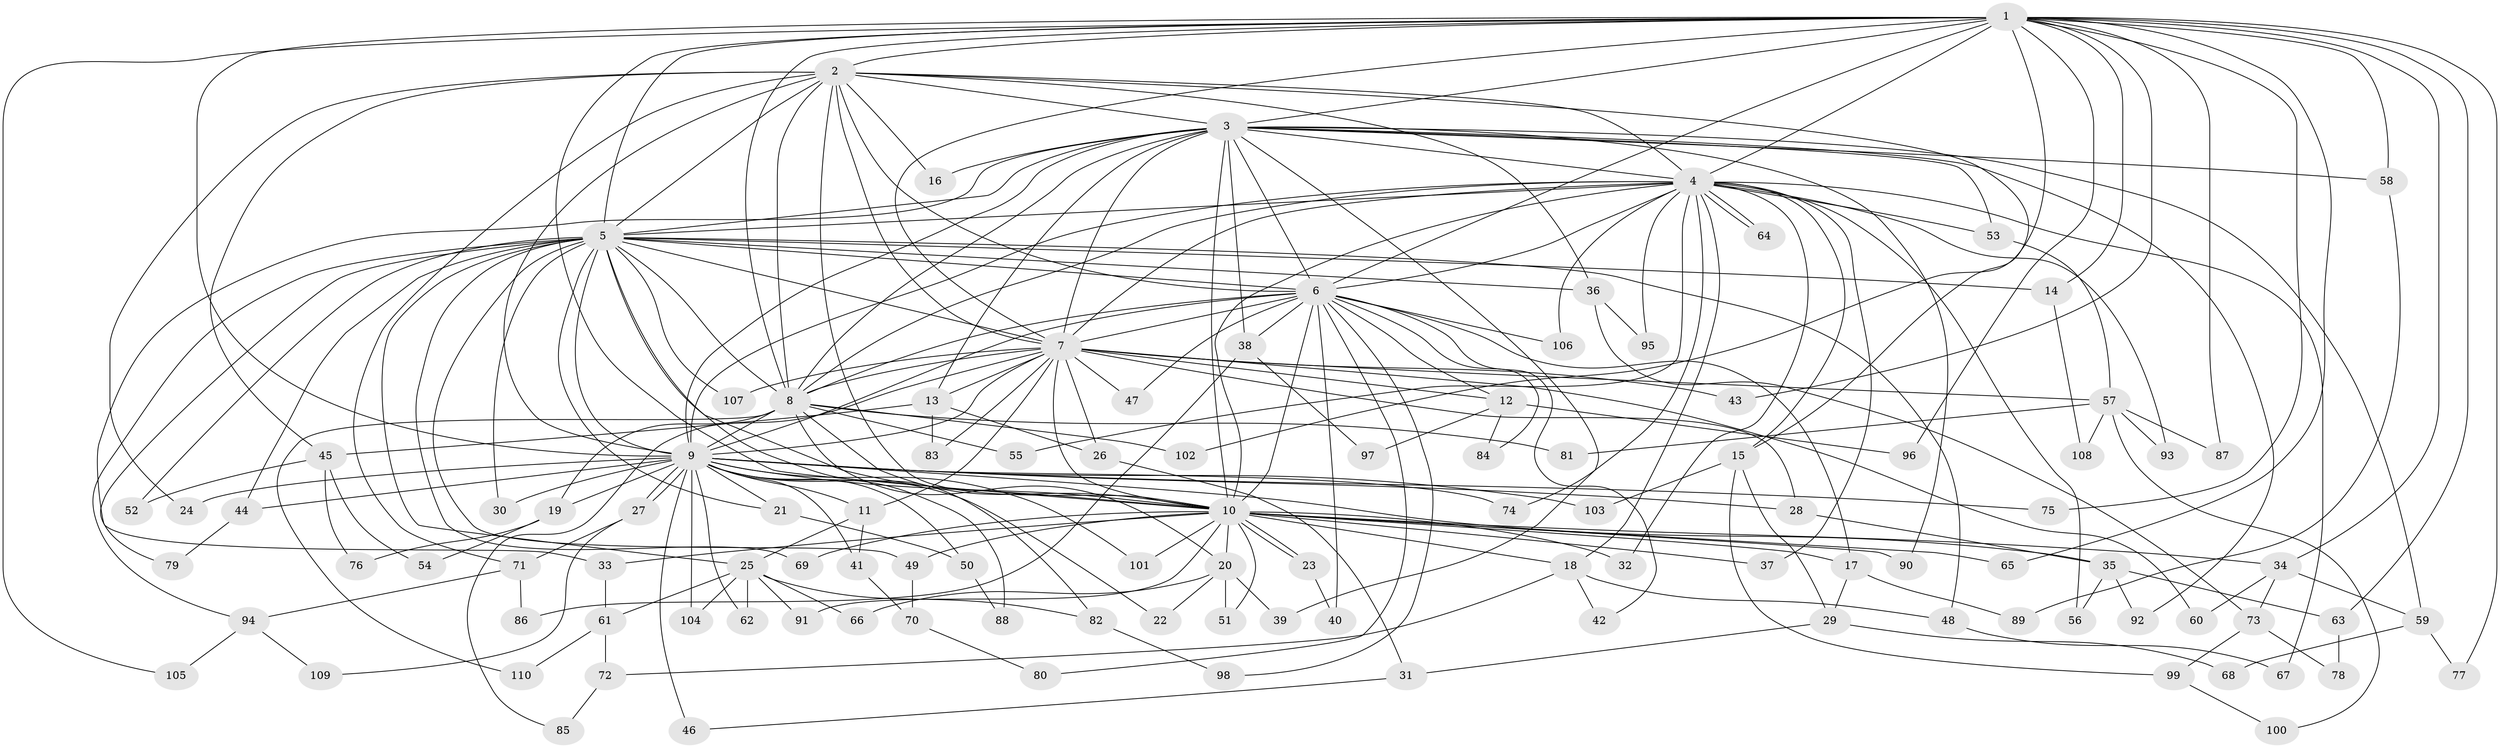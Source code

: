 // Generated by graph-tools (version 1.1) at 2025/11/02/27/25 16:11:00]
// undirected, 110 vertices, 245 edges
graph export_dot {
graph [start="1"]
  node [color=gray90,style=filled];
  1;
  2;
  3;
  4;
  5;
  6;
  7;
  8;
  9;
  10;
  11;
  12;
  13;
  14;
  15;
  16;
  17;
  18;
  19;
  20;
  21;
  22;
  23;
  24;
  25;
  26;
  27;
  28;
  29;
  30;
  31;
  32;
  33;
  34;
  35;
  36;
  37;
  38;
  39;
  40;
  41;
  42;
  43;
  44;
  45;
  46;
  47;
  48;
  49;
  50;
  51;
  52;
  53;
  54;
  55;
  56;
  57;
  58;
  59;
  60;
  61;
  62;
  63;
  64;
  65;
  66;
  67;
  68;
  69;
  70;
  71;
  72;
  73;
  74;
  75;
  76;
  77;
  78;
  79;
  80;
  81;
  82;
  83;
  84;
  85;
  86;
  87;
  88;
  89;
  90;
  91;
  92;
  93;
  94;
  95;
  96;
  97;
  98;
  99;
  100;
  101;
  102;
  103;
  104;
  105;
  106;
  107;
  108;
  109;
  110;
  1 -- 2;
  1 -- 3;
  1 -- 4;
  1 -- 5;
  1 -- 6;
  1 -- 7;
  1 -- 8;
  1 -- 9;
  1 -- 10;
  1 -- 14;
  1 -- 34;
  1 -- 43;
  1 -- 58;
  1 -- 63;
  1 -- 65;
  1 -- 75;
  1 -- 77;
  1 -- 87;
  1 -- 96;
  1 -- 102;
  1 -- 105;
  2 -- 3;
  2 -- 4;
  2 -- 5;
  2 -- 6;
  2 -- 7;
  2 -- 8;
  2 -- 9;
  2 -- 10;
  2 -- 15;
  2 -- 16;
  2 -- 24;
  2 -- 36;
  2 -- 45;
  2 -- 71;
  3 -- 4;
  3 -- 5;
  3 -- 6;
  3 -- 7;
  3 -- 8;
  3 -- 9;
  3 -- 10;
  3 -- 13;
  3 -- 16;
  3 -- 33;
  3 -- 38;
  3 -- 39;
  3 -- 53;
  3 -- 58;
  3 -- 59;
  3 -- 90;
  3 -- 92;
  4 -- 5;
  4 -- 6;
  4 -- 7;
  4 -- 8;
  4 -- 9;
  4 -- 10;
  4 -- 15;
  4 -- 18;
  4 -- 32;
  4 -- 37;
  4 -- 53;
  4 -- 55;
  4 -- 56;
  4 -- 64;
  4 -- 64;
  4 -- 67;
  4 -- 74;
  4 -- 93;
  4 -- 95;
  4 -- 106;
  5 -- 6;
  5 -- 7;
  5 -- 8;
  5 -- 9;
  5 -- 10;
  5 -- 14;
  5 -- 21;
  5 -- 25;
  5 -- 30;
  5 -- 36;
  5 -- 44;
  5 -- 48;
  5 -- 49;
  5 -- 52;
  5 -- 69;
  5 -- 79;
  5 -- 82;
  5 -- 94;
  5 -- 107;
  6 -- 7;
  6 -- 8;
  6 -- 9;
  6 -- 10;
  6 -- 12;
  6 -- 17;
  6 -- 38;
  6 -- 40;
  6 -- 42;
  6 -- 47;
  6 -- 80;
  6 -- 84;
  6 -- 98;
  6 -- 106;
  7 -- 8;
  7 -- 9;
  7 -- 10;
  7 -- 11;
  7 -- 12;
  7 -- 13;
  7 -- 26;
  7 -- 28;
  7 -- 43;
  7 -- 47;
  7 -- 57;
  7 -- 60;
  7 -- 83;
  7 -- 85;
  7 -- 107;
  8 -- 9;
  8 -- 10;
  8 -- 19;
  8 -- 20;
  8 -- 55;
  8 -- 81;
  8 -- 102;
  8 -- 110;
  9 -- 10;
  9 -- 11;
  9 -- 19;
  9 -- 21;
  9 -- 22;
  9 -- 24;
  9 -- 27;
  9 -- 27;
  9 -- 28;
  9 -- 30;
  9 -- 35;
  9 -- 41;
  9 -- 44;
  9 -- 46;
  9 -- 50;
  9 -- 62;
  9 -- 74;
  9 -- 75;
  9 -- 88;
  9 -- 101;
  9 -- 103;
  9 -- 104;
  10 -- 17;
  10 -- 18;
  10 -- 20;
  10 -- 23;
  10 -- 23;
  10 -- 32;
  10 -- 33;
  10 -- 34;
  10 -- 37;
  10 -- 49;
  10 -- 51;
  10 -- 65;
  10 -- 69;
  10 -- 90;
  10 -- 91;
  10 -- 101;
  11 -- 25;
  11 -- 41;
  12 -- 84;
  12 -- 96;
  12 -- 97;
  13 -- 26;
  13 -- 45;
  13 -- 83;
  14 -- 108;
  15 -- 29;
  15 -- 99;
  15 -- 103;
  17 -- 29;
  17 -- 89;
  18 -- 42;
  18 -- 48;
  18 -- 72;
  19 -- 54;
  19 -- 76;
  20 -- 22;
  20 -- 39;
  20 -- 51;
  20 -- 66;
  21 -- 50;
  23 -- 40;
  25 -- 61;
  25 -- 62;
  25 -- 66;
  25 -- 82;
  25 -- 91;
  25 -- 104;
  26 -- 31;
  27 -- 71;
  27 -- 109;
  28 -- 35;
  29 -- 31;
  29 -- 68;
  31 -- 46;
  33 -- 61;
  34 -- 59;
  34 -- 60;
  34 -- 73;
  35 -- 56;
  35 -- 63;
  35 -- 92;
  36 -- 73;
  36 -- 95;
  38 -- 86;
  38 -- 97;
  41 -- 70;
  44 -- 79;
  45 -- 52;
  45 -- 54;
  45 -- 76;
  48 -- 67;
  49 -- 70;
  50 -- 88;
  53 -- 57;
  57 -- 81;
  57 -- 87;
  57 -- 93;
  57 -- 100;
  57 -- 108;
  58 -- 89;
  59 -- 68;
  59 -- 77;
  61 -- 72;
  61 -- 110;
  63 -- 78;
  70 -- 80;
  71 -- 86;
  71 -- 94;
  72 -- 85;
  73 -- 78;
  73 -- 99;
  82 -- 98;
  94 -- 105;
  94 -- 109;
  99 -- 100;
}
